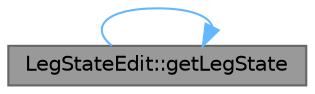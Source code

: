 digraph "LegStateEdit::getLegState"
{
 // LATEX_PDF_SIZE
  bgcolor="transparent";
  edge [fontname=Helvetica,fontsize=10,labelfontname=Helvetica,labelfontsize=10];
  node [fontname=Helvetica,fontsize=10,shape=box,height=0.2,width=0.4];
  rankdir="LR";
  Node1 [id="Node000001",label="LegStateEdit::getLegState",height=0.2,width=0.4,color="gray40", fillcolor="grey60", style="filled", fontcolor="black",tooltip="脚状態を取得する．"];
  Node1 -> Node1 [id="edge1_Node000001_Node000001",color="steelblue1",style="solid",tooltip=" "];
}
